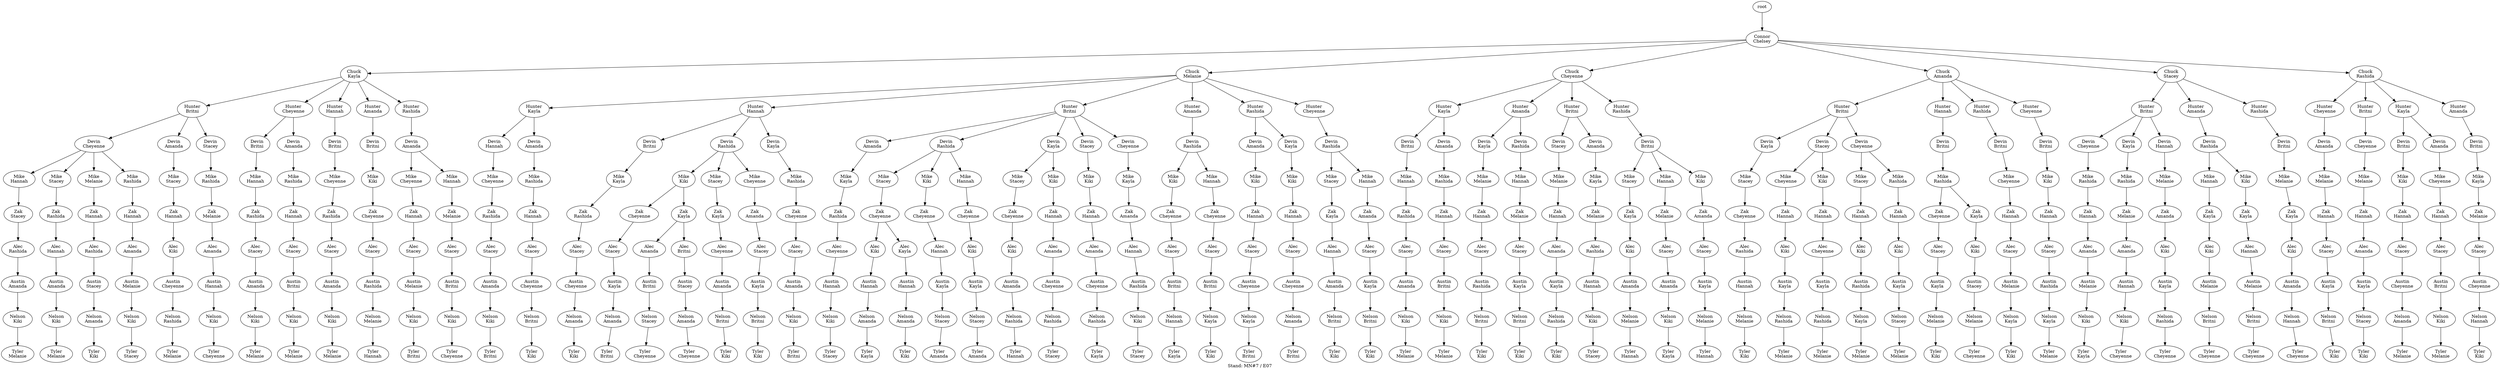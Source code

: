 digraph D { labelloc="b"; label="Stand: MN#7 / E07"; ranksep=0.8;
"root/2"[label="Connor\nChelsey"]
"root" -> "root/2";
"root/2/5"[label="Chuck\nKayla"]
"root/2" -> "root/2/5";
"root/2/5/1"[label="Hunter\nBritni"]
"root/2/5" -> "root/2/5/1";
"root/2/5/1/3"[label="Devin\nCheyenne"]
"root/2/5/1" -> "root/2/5/1/3";
"root/2/5/1/3/4"[label="Mike\nHannah"]
"root/2/5/1/3" -> "root/2/5/1/3/4";
"root/2/5/1/3/4/9"[label="Zak\nStacey"]
"root/2/5/1/3/4" -> "root/2/5/1/3/4/9";
"root/2/5/1/3/4/9/8"[label="Alec\nRashida"]
"root/2/5/1/3/4/9" -> "root/2/5/1/3/4/9/8";
"root/2/5/1/3/4/9/8/0"[label="Austin\nAmanda"]
"root/2/5/1/3/4/9/8" -> "root/2/5/1/3/4/9/8/0";
"root/2/5/1/3/4/9/8/0/6"[label="Nelson\nKiki"]
"root/2/5/1/3/4/9/8/0" -> "root/2/5/1/3/4/9/8/0/6";
"root/2/5/1/3/4/9/8/0/6/7"[label="Tyler\nMelanie"]
"root/2/5/1/3/4/9/8/0/6" -> "root/2/5/1/3/4/9/8/0/6/7";
"root/2/7"[label="Chuck\nMelanie"]
"root/2" -> "root/2/7";
"root/2/7/5"[label="Hunter\nKayla"]
"root/2/7" -> "root/2/7/5";
"root/2/7/5/4"[label="Devin\nHannah"]
"root/2/7/5" -> "root/2/7/5/4";
"root/2/7/5/4/3"[label="Mike\nCheyenne"]
"root/2/7/5/4" -> "root/2/7/5/4/3";
"root/2/7/5/4/3/8"[label="Zak\nRashida"]
"root/2/7/5/4/3" -> "root/2/7/5/4/3/8";
"root/2/7/5/4/3/8/9"[label="Alec\nStacey"]
"root/2/7/5/4/3/8" -> "root/2/7/5/4/3/8/9";
"root/2/7/5/4/3/8/9/0"[label="Austin\nAmanda"]
"root/2/7/5/4/3/8/9" -> "root/2/7/5/4/3/8/9/0";
"root/2/7/5/4/3/8/9/0/6"[label="Nelson\nKiki"]
"root/2/7/5/4/3/8/9/0" -> "root/2/7/5/4/3/8/9/0/6";
"root/2/7/5/4/3/8/9/0/6/1"[label="Tyler\nBritni"]
"root/2/7/5/4/3/8/9/0/6" -> "root/2/7/5/4/3/8/9/0/6/1";
"root/2/7/4"[label="Hunter\nHannah"]
"root/2/7" -> "root/2/7/4";
"root/2/7/4/1"[label="Devin\nBritni"]
"root/2/7/4" -> "root/2/7/4/1";
"root/2/7/4/1/5"[label="Mike\nKayla"]
"root/2/7/4/1" -> "root/2/7/4/1/5";
"root/2/7/4/1/5/8"[label="Zak\nRashida"]
"root/2/7/4/1/5" -> "root/2/7/4/1/5/8";
"root/2/7/4/1/5/8/9"[label="Alec\nStacey"]
"root/2/7/4/1/5/8" -> "root/2/7/4/1/5/8/9";
"root/2/7/4/1/5/8/9/3"[label="Austin\nCheyenne"]
"root/2/7/4/1/5/8/9" -> "root/2/7/4/1/5/8/9/3";
"root/2/7/4/1/5/8/9/3/0"[label="Nelson\nAmanda"]
"root/2/7/4/1/5/8/9/3" -> "root/2/7/4/1/5/8/9/3/0";
"root/2/7/4/1/5/8/9/3/0/6"[label="Tyler\nKiki"]
"root/2/7/4/1/5/8/9/3/0" -> "root/2/7/4/1/5/8/9/3/0/6";
"root/2/5/1/3/9"[label="Mike\nStacey"]
"root/2/5/1/3" -> "root/2/5/1/3/9";
"root/2/5/1/3/9/8"[label="Zak\nRashida"]
"root/2/5/1/3/9" -> "root/2/5/1/3/9/8";
"root/2/5/1/3/9/8/4"[label="Alec\nHannah"]
"root/2/5/1/3/9/8" -> "root/2/5/1/3/9/8/4";
"root/2/5/1/3/9/8/4/0"[label="Austin\nAmanda"]
"root/2/5/1/3/9/8/4" -> "root/2/5/1/3/9/8/4/0";
"root/2/5/1/3/9/8/4/0/6"[label="Nelson\nKiki"]
"root/2/5/1/3/9/8/4/0" -> "root/2/5/1/3/9/8/4/0/6";
"root/2/5/1/3/9/8/4/0/6/7"[label="Tyler\nMelanie"]
"root/2/5/1/3/9/8/4/0/6" -> "root/2/5/1/3/9/8/4/0/6/7";
"root/2/3"[label="Chuck\nCheyenne"]
"root/2" -> "root/2/3";
"root/2/3/5"[label="Hunter\nKayla"]
"root/2/3" -> "root/2/3/5";
"root/2/3/5/1"[label="Devin\nBritni"]
"root/2/3/5" -> "root/2/3/5/1";
"root/2/3/5/1/4"[label="Mike\nHannah"]
"root/2/3/5/1" -> "root/2/3/5/1/4";
"root/2/3/5/1/4/8"[label="Zak\nRashida"]
"root/2/3/5/1/4" -> "root/2/3/5/1/4/8";
"root/2/3/5/1/4/8/9"[label="Alec\nStacey"]
"root/2/3/5/1/4/8" -> "root/2/3/5/1/4/8/9";
"root/2/3/5/1/4/8/9/0"[label="Austin\nAmanda"]
"root/2/3/5/1/4/8/9" -> "root/2/3/5/1/4/8/9/0";
"root/2/3/5/1/4/8/9/0/6"[label="Nelson\nKiki"]
"root/2/3/5/1/4/8/9/0" -> "root/2/3/5/1/4/8/9/0/6";
"root/2/3/5/1/4/8/9/0/6/7"[label="Tyler\nMelanie"]
"root/2/3/5/1/4/8/9/0/6" -> "root/2/3/5/1/4/8/9/0/6/7";
"root/2/5/3"[label="Hunter\nCheyenne"]
"root/2/5" -> "root/2/5/3";
"root/2/5/3/1"[label="Devin\nBritni"]
"root/2/5/3" -> "root/2/5/3/1";
"root/2/5/3/1/4"[label="Mike\nHannah"]
"root/2/5/3/1" -> "root/2/5/3/1/4";
"root/2/5/3/1/4/8"[label="Zak\nRashida"]
"root/2/5/3/1/4" -> "root/2/5/3/1/4/8";
"root/2/5/3/1/4/8/9"[label="Alec\nStacey"]
"root/2/5/3/1/4/8" -> "root/2/5/3/1/4/8/9";
"root/2/5/3/1/4/8/9/0"[label="Austin\nAmanda"]
"root/2/5/3/1/4/8/9" -> "root/2/5/3/1/4/8/9/0";
"root/2/5/3/1/4/8/9/0/6"[label="Nelson\nKiki"]
"root/2/5/3/1/4/8/9/0" -> "root/2/5/3/1/4/8/9/0/6";
"root/2/5/3/1/4/8/9/0/6/7"[label="Tyler\nMelanie"]
"root/2/5/3/1/4/8/9/0/6" -> "root/2/5/3/1/4/8/9/0/6/7";
"root/2/5/4"[label="Hunter\nHannah"]
"root/2/5" -> "root/2/5/4";
"root/2/5/4/1"[label="Devin\nBritni"]
"root/2/5/4" -> "root/2/5/4/1";
"root/2/5/4/1/3"[label="Mike\nCheyenne"]
"root/2/5/4/1" -> "root/2/5/4/1/3";
"root/2/5/4/1/3/8"[label="Zak\nRashida"]
"root/2/5/4/1/3" -> "root/2/5/4/1/3/8";
"root/2/5/4/1/3/8/9"[label="Alec\nStacey"]
"root/2/5/4/1/3/8" -> "root/2/5/4/1/3/8/9";
"root/2/5/4/1/3/8/9/0"[label="Austin\nAmanda"]
"root/2/5/4/1/3/8/9" -> "root/2/5/4/1/3/8/9/0";
"root/2/5/4/1/3/8/9/0/6"[label="Nelson\nKiki"]
"root/2/5/4/1/3/8/9/0" -> "root/2/5/4/1/3/8/9/0/6";
"root/2/5/4/1/3/8/9/0/6/7"[label="Tyler\nMelanie"]
"root/2/5/4/1/3/8/9/0/6" -> "root/2/5/4/1/3/8/9/0/6/7";
"root/2/7/1"[label="Hunter\nBritni"]
"root/2/7" -> "root/2/7/1";
"root/2/7/1/0"[label="Devin\nAmanda"]
"root/2/7/1" -> "root/2/7/1/0";
"root/2/7/1/0/5"[label="Mike\nKayla"]
"root/2/7/1/0" -> "root/2/7/1/0/5";
"root/2/7/1/0/5/8"[label="Zak\nRashida"]
"root/2/7/1/0/5" -> "root/2/7/1/0/5/8";
"root/2/7/1/0/5/8/3"[label="Alec\nCheyenne"]
"root/2/7/1/0/5/8" -> "root/2/7/1/0/5/8/3";
"root/2/7/1/0/5/8/3/4"[label="Austin\nHannah"]
"root/2/7/1/0/5/8/3" -> "root/2/7/1/0/5/8/3/4";
"root/2/7/1/0/5/8/3/4/6"[label="Nelson\nKiki"]
"root/2/7/1/0/5/8/3/4" -> "root/2/7/1/0/5/8/3/4/6";
"root/2/7/1/0/5/8/3/4/6/9"[label="Tyler\nStacey"]
"root/2/7/1/0/5/8/3/4/6" -> "root/2/7/1/0/5/8/3/4/6/9";
"root/2/7/1/8"[label="Devin\nRashida"]
"root/2/7/1" -> "root/2/7/1/8";
"root/2/7/1/8/9"[label="Mike\nStacey"]
"root/2/7/1/8" -> "root/2/7/1/8/9";
"root/2/7/1/8/9/3"[label="Zak\nCheyenne"]
"root/2/7/1/8/9" -> "root/2/7/1/8/9/3";
"root/2/7/1/8/9/3/6"[label="Alec\nKiki"]
"root/2/7/1/8/9/3" -> "root/2/7/1/8/9/3/6";
"root/2/7/1/8/9/3/6/4"[label="Austin\nHannah"]
"root/2/7/1/8/9/3/6" -> "root/2/7/1/8/9/3/6/4";
"root/2/7/1/8/9/3/6/4/0"[label="Nelson\nAmanda"]
"root/2/7/1/8/9/3/6/4" -> "root/2/7/1/8/9/3/6/4/0";
"root/2/7/1/8/9/3/6/4/0/5"[label="Tyler\nKayla"]
"root/2/7/1/8/9/3/6/4/0" -> "root/2/7/1/8/9/3/6/4/0/5";
"root/2/7/0"[label="Hunter\nAmanda"]
"root/2/7" -> "root/2/7/0";
"root/2/7/0/8"[label="Devin\nRashida"]
"root/2/7/0" -> "root/2/7/0/8";
"root/2/7/0/8/6"[label="Mike\nKiki"]
"root/2/7/0/8" -> "root/2/7/0/8/6";
"root/2/7/0/8/6/3"[label="Zak\nCheyenne"]
"root/2/7/0/8/6" -> "root/2/7/0/8/6/3";
"root/2/7/0/8/6/3/9"[label="Alec\nStacey"]
"root/2/7/0/8/6/3" -> "root/2/7/0/8/6/3/9";
"root/2/7/0/8/6/3/9/1"[label="Austin\nBritni"]
"root/2/7/0/8/6/3/9" -> "root/2/7/0/8/6/3/9/1";
"root/2/7/0/8/6/3/9/1/4"[label="Nelson\nHannah"]
"root/2/7/0/8/6/3/9/1" -> "root/2/7/0/8/6/3/9/1/4";
"root/2/7/0/8/6/3/9/1/4/5"[label="Tyler\nKayla"]
"root/2/7/0/8/6/3/9/1/4" -> "root/2/7/0/8/6/3/9/1/4/5";
"root/2/5/0"[label="Hunter\nAmanda"]
"root/2/5" -> "root/2/5/0";
"root/2/5/0/1"[label="Devin\nBritni"]
"root/2/5/0" -> "root/2/5/0/1";
"root/2/5/0/1/6"[label="Mike\nKiki"]
"root/2/5/0/1" -> "root/2/5/0/1/6";
"root/2/5/0/1/6/3"[label="Zak\nCheyenne"]
"root/2/5/0/1/6" -> "root/2/5/0/1/6/3";
"root/2/5/0/1/6/3/9"[label="Alec\nStacey"]
"root/2/5/0/1/6/3" -> "root/2/5/0/1/6/3/9";
"root/2/5/0/1/6/3/9/8"[label="Austin\nRashida"]
"root/2/5/0/1/6/3/9" -> "root/2/5/0/1/6/3/9/8";
"root/2/5/0/1/6/3/9/8/7"[label="Nelson\nMelanie"]
"root/2/5/0/1/6/3/9/8" -> "root/2/5/0/1/6/3/9/8/7";
"root/2/5/0/1/6/3/9/8/7/4"[label="Tyler\nHannah"]
"root/2/5/0/1/6/3/9/8/7" -> "root/2/5/0/1/6/3/9/8/7/4";
"root/2/7/1/5"[label="Devin\nKayla"]
"root/2/7/1" -> "root/2/7/1/5";
"root/2/7/1/5/9"[label="Mike\nStacey"]
"root/2/7/1/5" -> "root/2/7/1/5/9";
"root/2/7/1/5/9/3"[label="Zak\nCheyenne"]
"root/2/7/1/5/9" -> "root/2/7/1/5/9/3";
"root/2/7/1/5/9/3/6"[label="Alec\nKiki"]
"root/2/7/1/5/9/3" -> "root/2/7/1/5/9/3/6";
"root/2/7/1/5/9/3/6/0"[label="Austin\nAmanda"]
"root/2/7/1/5/9/3/6" -> "root/2/7/1/5/9/3/6/0";
"root/2/7/1/5/9/3/6/0/8"[label="Nelson\nRashida"]
"root/2/7/1/5/9/3/6/0" -> "root/2/7/1/5/9/3/6/0/8";
"root/2/7/1/5/9/3/6/0/8/4"[label="Tyler\nHannah"]
"root/2/7/1/5/9/3/6/0/8" -> "root/2/7/1/5/9/3/6/0/8/4";
"root/2/7/4/8"[label="Devin\nRashida"]
"root/2/7/4" -> "root/2/7/4/8";
"root/2/7/4/8/6"[label="Mike\nKiki"]
"root/2/7/4/8" -> "root/2/7/4/8/6";
"root/2/7/4/8/6/3"[label="Zak\nCheyenne"]
"root/2/7/4/8/6" -> "root/2/7/4/8/6/3";
"root/2/7/4/8/6/3/9"[label="Alec\nStacey"]
"root/2/7/4/8/6/3" -> "root/2/7/4/8/6/3/9";
"root/2/7/4/8/6/3/9/5"[label="Austin\nKayla"]
"root/2/7/4/8/6/3/9" -> "root/2/7/4/8/6/3/9/5";
"root/2/7/4/8/6/3/9/5/0"[label="Nelson\nAmanda"]
"root/2/7/4/8/6/3/9/5" -> "root/2/7/4/8/6/3/9/5/0";
"root/2/7/4/8/6/3/9/5/0/1"[label="Tyler\nBritni"]
"root/2/7/4/8/6/3/9/5/0" -> "root/2/7/4/8/6/3/9/5/0/1";
"root/2/7/4/5"[label="Devin\nKayla"]
"root/2/7/4" -> "root/2/7/4/5";
"root/2/7/4/5/8"[label="Mike\nRashida"]
"root/2/7/4/5" -> "root/2/7/4/5/8";
"root/2/7/4/5/8/3"[label="Zak\nCheyenne"]
"root/2/7/4/5/8" -> "root/2/7/4/5/8/3";
"root/2/7/4/5/8/3/9"[label="Alec\nStacey"]
"root/2/7/4/5/8/3" -> "root/2/7/4/5/8/3/9";
"root/2/7/4/5/8/3/9/0"[label="Austin\nAmanda"]
"root/2/7/4/5/8/3/9" -> "root/2/7/4/5/8/3/9/0";
"root/2/7/4/5/8/3/9/0/6"[label="Nelson\nKiki"]
"root/2/7/4/5/8/3/9/0" -> "root/2/7/4/5/8/3/9/0/6";
"root/2/7/4/5/8/3/9/0/6/1"[label="Tyler\nBritni"]
"root/2/7/4/5/8/3/9/0/6" -> "root/2/7/4/5/8/3/9/0/6/1";
"root/2/7/0/8/4"[label="Mike\nHannah"]
"root/2/7/0/8" -> "root/2/7/0/8/4";
"root/2/7/0/8/4/3"[label="Zak\nCheyenne"]
"root/2/7/0/8/4" -> "root/2/7/0/8/4/3";
"root/2/7/0/8/4/3/9"[label="Alec\nStacey"]
"root/2/7/0/8/4/3" -> "root/2/7/0/8/4/3/9";
"root/2/7/0/8/4/3/9/1"[label="Austin\nBritni"]
"root/2/7/0/8/4/3/9" -> "root/2/7/0/8/4/3/9/1";
"root/2/7/0/8/4/3/9/1/5"[label="Nelson\nKayla"]
"root/2/7/0/8/4/3/9/1" -> "root/2/7/0/8/4/3/9/1/5";
"root/2/7/0/8/4/3/9/1/5/6"[label="Tyler\nKiki"]
"root/2/7/0/8/4/3/9/1/5" -> "root/2/7/0/8/4/3/9/1/5/6";
"root/2/7/1/8/9/3/5"[label="Alec\nKayla"]
"root/2/7/1/8/9/3" -> "root/2/7/1/8/9/3/5";
"root/2/7/1/8/9/3/5/4"[label="Austin\nHannah"]
"root/2/7/1/8/9/3/5" -> "root/2/7/1/8/9/3/5/4";
"root/2/7/1/8/9/3/5/4/0"[label="Nelson\nAmanda"]
"root/2/7/1/8/9/3/5/4" -> "root/2/7/1/8/9/3/5/4/0";
"root/2/7/1/8/9/3/5/4/0/6"[label="Tyler\nKiki"]
"root/2/7/1/8/9/3/5/4/0" -> "root/2/7/1/8/9/3/5/4/0/6";
"root/2/0"[label="Chuck\nAmanda"]
"root/2" -> "root/2/0";
"root/2/0/1"[label="Hunter\nBritni"]
"root/2/0" -> "root/2/0/1";
"root/2/0/1/5"[label="Devin\nKayla"]
"root/2/0/1" -> "root/2/0/1/5";
"root/2/0/1/5/9"[label="Mike\nStacey"]
"root/2/0/1/5" -> "root/2/0/1/5/9";
"root/2/0/1/5/9/3"[label="Zak\nCheyenne"]
"root/2/0/1/5/9" -> "root/2/0/1/5/9/3";
"root/2/0/1/5/9/3/8"[label="Alec\nRashida"]
"root/2/0/1/5/9/3" -> "root/2/0/1/5/9/3/8";
"root/2/0/1/5/9/3/8/4"[label="Austin\nHannah"]
"root/2/0/1/5/9/3/8" -> "root/2/0/1/5/9/3/8/4";
"root/2/0/1/5/9/3/8/4/7"[label="Nelson\nMelanie"]
"root/2/0/1/5/9/3/8/4" -> "root/2/0/1/5/9/3/8/4/7";
"root/2/0/1/5/9/3/8/4/7/6"[label="Tyler\nKiki"]
"root/2/0/1/5/9/3/8/4/7" -> "root/2/0/1/5/9/3/8/4/7/6";
"root/2/0/4"[label="Hunter\nHannah"]
"root/2/0" -> "root/2/0/4";
"root/2/0/4/1"[label="Devin\nBritni"]
"root/2/0/4" -> "root/2/0/4/1";
"root/2/0/4/1/8"[label="Mike\nRashida"]
"root/2/0/4/1" -> "root/2/0/4/1/8";
"root/2/0/4/1/8/3"[label="Zak\nCheyenne"]
"root/2/0/4/1/8" -> "root/2/0/4/1/8/3";
"root/2/0/4/1/8/3/9"[label="Alec\nStacey"]
"root/2/0/4/1/8/3" -> "root/2/0/4/1/8/3/9";
"root/2/0/4/1/8/3/9/5"[label="Austin\nKayla"]
"root/2/0/4/1/8/3/9" -> "root/2/0/4/1/8/3/9/5";
"root/2/0/4/1/8/3/9/5/7"[label="Nelson\nMelanie"]
"root/2/0/4/1/8/3/9/5" -> "root/2/0/4/1/8/3/9/5/7";
"root/2/0/4/1/8/3/9/5/7/6"[label="Tyler\nKiki"]
"root/2/0/4/1/8/3/9/5/7" -> "root/2/0/4/1/8/3/9/5/7/6";
"root/2/7/1/8/6"[label="Mike\nKiki"]
"root/2/7/1/8" -> "root/2/7/1/8/6";
"root/2/7/1/8/6/3"[label="Zak\nCheyenne"]
"root/2/7/1/8/6" -> "root/2/7/1/8/6/3";
"root/2/7/1/8/6/3/4"[label="Alec\nHannah"]
"root/2/7/1/8/6/3" -> "root/2/7/1/8/6/3/4";
"root/2/7/1/8/6/3/4/5"[label="Austin\nKayla"]
"root/2/7/1/8/6/3/4" -> "root/2/7/1/8/6/3/4/5";
"root/2/7/1/8/6/3/4/5/9"[label="Nelson\nStacey"]
"root/2/7/1/8/6/3/4/5" -> "root/2/7/1/8/6/3/4/5/9";
"root/2/7/1/8/6/3/4/5/9/0"[label="Tyler\nAmanda"]
"root/2/7/1/8/6/3/4/5/9" -> "root/2/7/1/8/6/3/4/5/9/0";
"root/2/7/1/8/4"[label="Mike\nHannah"]
"root/2/7/1/8" -> "root/2/7/1/8/4";
"root/2/7/1/8/4/3"[label="Zak\nCheyenne"]
"root/2/7/1/8/4" -> "root/2/7/1/8/4/3";
"root/2/7/1/8/4/3/6"[label="Alec\nKiki"]
"root/2/7/1/8/4/3" -> "root/2/7/1/8/4/3/6";
"root/2/7/1/8/4/3/6/5"[label="Austin\nKayla"]
"root/2/7/1/8/4/3/6" -> "root/2/7/1/8/4/3/6/5";
"root/2/7/1/8/4/3/6/5/9"[label="Nelson\nStacey"]
"root/2/7/1/8/4/3/6/5" -> "root/2/7/1/8/4/3/6/5/9";
"root/2/7/1/8/4/3/6/5/9/0"[label="Tyler\nAmanda"]
"root/2/7/1/8/4/3/6/5/9" -> "root/2/7/1/8/4/3/6/5/9/0";
"root/2/9"[label="Chuck\nStacey"]
"root/2" -> "root/2/9";
"root/2/9/1"[label="Hunter\nBritni"]
"root/2/9" -> "root/2/9/1";
"root/2/9/1/3"[label="Devin\nCheyenne"]
"root/2/9/1" -> "root/2/9/1/3";
"root/2/9/1/3/8"[label="Mike\nRashida"]
"root/2/9/1/3" -> "root/2/9/1/3/8";
"root/2/9/1/3/8/4"[label="Zak\nHannah"]
"root/2/9/1/3/8" -> "root/2/9/1/3/8/4";
"root/2/9/1/3/8/4/0"[label="Alec\nAmanda"]
"root/2/9/1/3/8/4" -> "root/2/9/1/3/8/4/0";
"root/2/9/1/3/8/4/0/7"[label="Austin\nMelanie"]
"root/2/9/1/3/8/4/0" -> "root/2/9/1/3/8/4/0/7";
"root/2/9/1/3/8/4/0/7/6"[label="Nelson\nKiki"]
"root/2/9/1/3/8/4/0/7" -> "root/2/9/1/3/8/4/0/7/6";
"root/2/9/1/3/8/4/0/7/6/5"[label="Tyler\nKayla"]
"root/2/9/1/3/8/4/0/7/6" -> "root/2/9/1/3/8/4/0/7/6/5";
"root/2/7/1/9"[label="Devin\nStacey"]
"root/2/7/1" -> "root/2/7/1/9";
"root/2/7/1/9/6"[label="Mike\nKiki"]
"root/2/7/1/9" -> "root/2/7/1/9/6";
"root/2/7/1/9/6/4"[label="Zak\nHannah"]
"root/2/7/1/9/6" -> "root/2/7/1/9/6/4";
"root/2/7/1/9/6/4/0"[label="Alec\nAmanda"]
"root/2/7/1/9/6/4" -> "root/2/7/1/9/6/4/0";
"root/2/7/1/9/6/4/0/3"[label="Austin\nCheyenne"]
"root/2/7/1/9/6/4/0" -> "root/2/7/1/9/6/4/0/3";
"root/2/7/1/9/6/4/0/3/8"[label="Nelson\nRashida"]
"root/2/7/1/9/6/4/0/3" -> "root/2/7/1/9/6/4/0/3/8";
"root/2/7/1/9/6/4/0/3/8/5"[label="Tyler\nKayla"]
"root/2/7/1/9/6/4/0/3/8" -> "root/2/7/1/9/6/4/0/3/8/5";
"root/2/7/8"[label="Hunter\nRashida"]
"root/2/7" -> "root/2/7/8";
"root/2/7/8/0"[label="Devin\nAmanda"]
"root/2/7/8" -> "root/2/7/8/0";
"root/2/7/8/0/6"[label="Mike\nKiki"]
"root/2/7/8/0" -> "root/2/7/8/0/6";
"root/2/7/8/0/6/4"[label="Zak\nHannah"]
"root/2/7/8/0/6" -> "root/2/7/8/0/6/4";
"root/2/7/8/0/6/4/9"[label="Alec\nStacey"]
"root/2/7/8/0/6/4" -> "root/2/7/8/0/6/4/9";
"root/2/7/8/0/6/4/9/3"[label="Austin\nCheyenne"]
"root/2/7/8/0/6/4/9" -> "root/2/7/8/0/6/4/9/3";
"root/2/7/8/0/6/4/9/3/5"[label="Nelson\nKayla"]
"root/2/7/8/0/6/4/9/3" -> "root/2/7/8/0/6/4/9/3/5";
"root/2/7/8/0/6/4/9/3/5/1"[label="Tyler\nBritni"]
"root/2/7/8/0/6/4/9/3/5" -> "root/2/7/8/0/6/4/9/3/5/1";
"root/2/7/8/5"[label="Devin\nKayla"]
"root/2/7/8" -> "root/2/7/8/5";
"root/2/7/8/5/6"[label="Mike\nKiki"]
"root/2/7/8/5" -> "root/2/7/8/5/6";
"root/2/7/8/5/6/4"[label="Zak\nHannah"]
"root/2/7/8/5/6" -> "root/2/7/8/5/6/4";
"root/2/7/8/5/6/4/9"[label="Alec\nStacey"]
"root/2/7/8/5/6/4" -> "root/2/7/8/5/6/4/9";
"root/2/7/8/5/6/4/9/3"[label="Austin\nCheyenne"]
"root/2/7/8/5/6/4/9" -> "root/2/7/8/5/6/4/9/3";
"root/2/7/8/5/6/4/9/3/0"[label="Nelson\nAmanda"]
"root/2/7/8/5/6/4/9/3" -> "root/2/7/8/5/6/4/9/3/0";
"root/2/7/8/5/6/4/9/3/0/1"[label="Tyler\nBritni"]
"root/2/7/8/5/6/4/9/3/0" -> "root/2/7/8/5/6/4/9/3/0/1";
"root/2/5/8"[label="Hunter\nRashida"]
"root/2/5" -> "root/2/5/8";
"root/2/5/8/0"[label="Devin\nAmanda"]
"root/2/5/8" -> "root/2/5/8/0";
"root/2/5/8/0/3"[label="Mike\nCheyenne"]
"root/2/5/8/0" -> "root/2/5/8/0/3";
"root/2/5/8/0/3/4"[label="Zak\nHannah"]
"root/2/5/8/0/3" -> "root/2/5/8/0/3/4";
"root/2/5/8/0/3/4/9"[label="Alec\nStacey"]
"root/2/5/8/0/3/4" -> "root/2/5/8/0/3/4/9";
"root/2/5/8/0/3/4/9/7"[label="Austin\nMelanie"]
"root/2/5/8/0/3/4/9" -> "root/2/5/8/0/3/4/9/7";
"root/2/5/8/0/3/4/9/7/6"[label="Nelson\nKiki"]
"root/2/5/8/0/3/4/9/7" -> "root/2/5/8/0/3/4/9/7/6";
"root/2/5/8/0/3/4/9/7/6/1"[label="Tyler\nBritni"]
"root/2/5/8/0/3/4/9/7/6" -> "root/2/5/8/0/3/4/9/7/6/1";
"root/2/8"[label="Chuck\nRashida"]
"root/2" -> "root/2/8";
"root/2/8/3"[label="Hunter\nCheyenne"]
"root/2/8" -> "root/2/8/3";
"root/2/8/3/0"[label="Devin\nAmanda"]
"root/2/8/3" -> "root/2/8/3/0";
"root/2/8/3/0/7"[label="Mike\nMelanie"]
"root/2/8/3/0" -> "root/2/8/3/0/7";
"root/2/8/3/0/7/4"[label="Zak\nHannah"]
"root/2/8/3/0/7" -> "root/2/8/3/0/7/4";
"root/2/8/3/0/7/4/9"[label="Alec\nStacey"]
"root/2/8/3/0/7/4" -> "root/2/8/3/0/7/4/9";
"root/2/8/3/0/7/4/9/5"[label="Austin\nKayla"]
"root/2/8/3/0/7/4/9" -> "root/2/8/3/0/7/4/9/5";
"root/2/8/3/0/7/4/9/5/1"[label="Nelson\nBritni"]
"root/2/8/3/0/7/4/9/5" -> "root/2/8/3/0/7/4/9/5/1";
"root/2/8/3/0/7/4/9/5/1/6"[label="Tyler\nKiki"]
"root/2/8/3/0/7/4/9/5/1" -> "root/2/8/3/0/7/4/9/5/1/6";
"root/2/3/0"[label="Hunter\nAmanda"]
"root/2/3" -> "root/2/3/0";
"root/2/3/0/5"[label="Devin\nKayla"]
"root/2/3/0" -> "root/2/3/0/5";
"root/2/3/0/5/7"[label="Mike\nMelanie"]
"root/2/3/0/5" -> "root/2/3/0/5/7";
"root/2/3/0/5/7/4"[label="Zak\nHannah"]
"root/2/3/0/5/7" -> "root/2/3/0/5/7/4";
"root/2/3/0/5/7/4/9"[label="Alec\nStacey"]
"root/2/3/0/5/7/4" -> "root/2/3/0/5/7/4/9";
"root/2/3/0/5/7/4/9/8"[label="Austin\nRashida"]
"root/2/3/0/5/7/4/9" -> "root/2/3/0/5/7/4/9/8";
"root/2/3/0/5/7/4/9/8/1"[label="Nelson\nBritni"]
"root/2/3/0/5/7/4/9/8" -> "root/2/3/0/5/7/4/9/8/1";
"root/2/3/0/5/7/4/9/8/1/6"[label="Tyler\nKiki"]
"root/2/3/0/5/7/4/9/8/1" -> "root/2/3/0/5/7/4/9/8/1/6";
"root/2/7/5/0"[label="Devin\nAmanda"]
"root/2/7/5" -> "root/2/7/5/0";
"root/2/7/5/0/8"[label="Mike\nRashida"]
"root/2/7/5/0" -> "root/2/7/5/0/8";
"root/2/7/5/0/8/4"[label="Zak\nHannah"]
"root/2/7/5/0/8" -> "root/2/7/5/0/8/4";
"root/2/7/5/0/8/4/9"[label="Alec\nStacey"]
"root/2/7/5/0/8/4" -> "root/2/7/5/0/8/4/9";
"root/2/7/5/0/8/4/9/3"[label="Austin\nCheyenne"]
"root/2/7/5/0/8/4/9" -> "root/2/7/5/0/8/4/9/3";
"root/2/7/5/0/8/4/9/3/1"[label="Nelson\nBritni"]
"root/2/7/5/0/8/4/9/3" -> "root/2/7/5/0/8/4/9/3/1";
"root/2/7/5/0/8/4/9/3/1/6"[label="Tyler\nKiki"]
"root/2/7/5/0/8/4/9/3/1" -> "root/2/7/5/0/8/4/9/3/1/6";
"root/2/0/8"[label="Hunter\nRashida"]
"root/2/0" -> "root/2/0/8";
"root/2/0/8/1"[label="Devin\nBritni"]
"root/2/0/8" -> "root/2/0/8/1";
"root/2/0/8/1/3"[label="Mike\nCheyenne"]
"root/2/0/8/1" -> "root/2/0/8/1/3";
"root/2/0/8/1/3/4"[label="Zak\nHannah"]
"root/2/0/8/1/3" -> "root/2/0/8/1/3/4";
"root/2/0/8/1/3/4/9"[label="Alec\nStacey"]
"root/2/0/8/1/3/4" -> "root/2/0/8/1/3/4/9";
"root/2/0/8/1/3/4/9/7"[label="Austin\nMelanie"]
"root/2/0/8/1/3/4/9" -> "root/2/0/8/1/3/4/9/7";
"root/2/0/8/1/3/4/9/7/5"[label="Nelson\nKayla"]
"root/2/0/8/1/3/4/9/7" -> "root/2/0/8/1/3/4/9/7/5";
"root/2/0/8/1/3/4/9/7/5/6"[label="Tyler\nKiki"]
"root/2/0/8/1/3/4/9/7/5" -> "root/2/0/8/1/3/4/9/7/5/6";
"root/2/5/1/3/7"[label="Mike\nMelanie"]
"root/2/5/1/3" -> "root/2/5/1/3/7";
"root/2/5/1/3/7/4"[label="Zak\nHannah"]
"root/2/5/1/3/7" -> "root/2/5/1/3/7/4";
"root/2/5/1/3/7/4/8"[label="Alec\nRashida"]
"root/2/5/1/3/7/4" -> "root/2/5/1/3/7/4/8";
"root/2/5/1/3/7/4/8/9"[label="Austin\nStacey"]
"root/2/5/1/3/7/4/8" -> "root/2/5/1/3/7/4/8/9";
"root/2/5/1/3/7/4/8/9/0"[label="Nelson\nAmanda"]
"root/2/5/1/3/7/4/8/9" -> "root/2/5/1/3/7/4/8/9/0";
"root/2/5/1/3/7/4/8/9/0/6"[label="Tyler\nKiki"]
"root/2/5/1/3/7/4/8/9/0" -> "root/2/5/1/3/7/4/8/9/0/6";
"root/2/8/1"[label="Hunter\nBritni"]
"root/2/8" -> "root/2/8/1";
"root/2/8/1/3"[label="Devin\nCheyenne"]
"root/2/8/1" -> "root/2/8/1/3";
"root/2/8/1/3/7"[label="Mike\nMelanie"]
"root/2/8/1/3" -> "root/2/8/1/3/7";
"root/2/8/1/3/7/4"[label="Zak\nHannah"]
"root/2/8/1/3/7" -> "root/2/8/1/3/7/4";
"root/2/8/1/3/7/4/0"[label="Alec\nAmanda"]
"root/2/8/1/3/7/4" -> "root/2/8/1/3/7/4/0";
"root/2/8/1/3/7/4/0/5"[label="Austin\nKayla"]
"root/2/8/1/3/7/4/0" -> "root/2/8/1/3/7/4/0/5";
"root/2/8/1/3/7/4/0/5/9"[label="Nelson\nStacey"]
"root/2/8/1/3/7/4/0/5" -> "root/2/8/1/3/7/4/0/5/9";
"root/2/8/1/3/7/4/0/5/9/6"[label="Tyler\nKiki"]
"root/2/8/1/3/7/4/0/5/9" -> "root/2/8/1/3/7/4/0/5/9/6";
"root/2/3/1"[label="Hunter\nBritni"]
"root/2/3" -> "root/2/3/1";
"root/2/3/1/9"[label="Devin\nStacey"]
"root/2/3/1" -> "root/2/3/1/9";
"root/2/3/1/9/7"[label="Mike\nMelanie"]
"root/2/3/1/9" -> "root/2/3/1/9/7";
"root/2/3/1/9/7/4"[label="Zak\nHannah"]
"root/2/3/1/9/7" -> "root/2/3/1/9/7/4";
"root/2/3/1/9/7/4/0"[label="Alec\nAmanda"]
"root/2/3/1/9/7/4" -> "root/2/3/1/9/7/4/0";
"root/2/3/1/9/7/4/0/5"[label="Austin\nKayla"]
"root/2/3/1/9/7/4/0" -> "root/2/3/1/9/7/4/0/5";
"root/2/3/1/9/7/4/0/5/8"[label="Nelson\nRashida"]
"root/2/3/1/9/7/4/0/5" -> "root/2/3/1/9/7/4/0/5/8";
"root/2/3/1/9/7/4/0/5/8/6"[label="Tyler\nKiki"]
"root/2/3/1/9/7/4/0/5/8" -> "root/2/3/1/9/7/4/0/5/8/6";
"root/2/0/1/9"[label="Devin\nStacey"]
"root/2/0/1" -> "root/2/0/1/9";
"root/2/0/1/9/3"[label="Mike\nCheyenne"]
"root/2/0/1/9" -> "root/2/0/1/9/3";
"root/2/0/1/9/3/4"[label="Zak\nHannah"]
"root/2/0/1/9/3" -> "root/2/0/1/9/3/4";
"root/2/0/1/9/3/4/6"[label="Alec\nKiki"]
"root/2/0/1/9/3/4" -> "root/2/0/1/9/3/4/6";
"root/2/0/1/9/3/4/6/5"[label="Austin\nKayla"]
"root/2/0/1/9/3/4/6" -> "root/2/0/1/9/3/4/6/5";
"root/2/0/1/9/3/4/6/5/8"[label="Nelson\nRashida"]
"root/2/0/1/9/3/4/6/5" -> "root/2/0/1/9/3/4/6/5/8";
"root/2/0/1/9/3/4/6/5/8/7"[label="Tyler\nMelanie"]
"root/2/0/1/9/3/4/6/5/8" -> "root/2/0/1/9/3/4/6/5/8/7";
"root/2/5/1/0"[label="Devin\nAmanda"]
"root/2/5/1" -> "root/2/5/1/0";
"root/2/5/1/0/9"[label="Mike\nStacey"]
"root/2/5/1/0" -> "root/2/5/1/0/9";
"root/2/5/1/0/9/4"[label="Zak\nHannah"]
"root/2/5/1/0/9" -> "root/2/5/1/0/9/4";
"root/2/5/1/0/9/4/6"[label="Alec\nKiki"]
"root/2/5/1/0/9/4" -> "root/2/5/1/0/9/4/6";
"root/2/5/1/0/9/4/6/3"[label="Austin\nCheyenne"]
"root/2/5/1/0/9/4/6" -> "root/2/5/1/0/9/4/6/3";
"root/2/5/1/0/9/4/6/3/8"[label="Nelson\nRashida"]
"root/2/5/1/0/9/4/6/3" -> "root/2/5/1/0/9/4/6/3/8";
"root/2/5/1/0/9/4/6/3/8/7"[label="Tyler\nMelanie"]
"root/2/5/1/0/9/4/6/3/8" -> "root/2/5/1/0/9/4/6/3/8/7";
"root/2/0/1/9/6"[label="Mike\nKiki"]
"root/2/0/1/9" -> "root/2/0/1/9/6";
"root/2/0/1/9/6/4"[label="Zak\nHannah"]
"root/2/0/1/9/6" -> "root/2/0/1/9/6/4";
"root/2/0/1/9/6/4/3"[label="Alec\nCheyenne"]
"root/2/0/1/9/6/4" -> "root/2/0/1/9/6/4/3";
"root/2/0/1/9/6/4/3/5"[label="Austin\nKayla"]
"root/2/0/1/9/6/4/3" -> "root/2/0/1/9/6/4/3/5";
"root/2/0/1/9/6/4/3/5/8"[label="Nelson\nRashida"]
"root/2/0/1/9/6/4/3/5" -> "root/2/0/1/9/6/4/3/5/8";
"root/2/0/1/9/6/4/3/5/8/7"[label="Tyler\nMelanie"]
"root/2/0/1/9/6/4/3/5/8" -> "root/2/0/1/9/6/4/3/5/8/7";
"root/2/0/1/3"[label="Devin\nCheyenne"]
"root/2/0/1" -> "root/2/0/1/3";
"root/2/0/1/3/9"[label="Mike\nStacey"]
"root/2/0/1/3" -> "root/2/0/1/3/9";
"root/2/0/1/3/9/4"[label="Zak\nHannah"]
"root/2/0/1/3/9" -> "root/2/0/1/3/9/4";
"root/2/0/1/3/9/4/6"[label="Alec\nKiki"]
"root/2/0/1/3/9/4" -> "root/2/0/1/3/9/4/6";
"root/2/0/1/3/9/4/6/8"[label="Austin\nRashida"]
"root/2/0/1/3/9/4/6" -> "root/2/0/1/3/9/4/6/8";
"root/2/0/1/3/9/4/6/8/5"[label="Nelson\nKayla"]
"root/2/0/1/3/9/4/6/8" -> "root/2/0/1/3/9/4/6/8/5";
"root/2/0/1/3/9/4/6/8/5/7"[label="Tyler\nMelanie"]
"root/2/0/1/3/9/4/6/8/5" -> "root/2/0/1/3/9/4/6/8/5/7";
"root/2/0/3"[label="Hunter\nCheyenne"]
"root/2/0" -> "root/2/0/3";
"root/2/0/3/1"[label="Devin\nBritni"]
"root/2/0/3" -> "root/2/0/3/1";
"root/2/0/3/1/6"[label="Mike\nKiki"]
"root/2/0/3/1" -> "root/2/0/3/1/6";
"root/2/0/3/1/6/4"[label="Zak\nHannah"]
"root/2/0/3/1/6" -> "root/2/0/3/1/6/4";
"root/2/0/3/1/6/4/9"[label="Alec\nStacey"]
"root/2/0/3/1/6/4" -> "root/2/0/3/1/6/4/9";
"root/2/0/3/1/6/4/9/8"[label="Austin\nRashida"]
"root/2/0/3/1/6/4/9" -> "root/2/0/3/1/6/4/9/8";
"root/2/0/3/1/6/4/9/8/5"[label="Nelson\nKayla"]
"root/2/0/3/1/6/4/9/8" -> "root/2/0/3/1/6/4/9/8/5";
"root/2/0/3/1/6/4/9/8/5/7"[label="Tyler\nMelanie"]
"root/2/0/3/1/6/4/9/8/5" -> "root/2/0/3/1/6/4/9/8/5/7";
"root/2/8/5"[label="Hunter\nKayla"]
"root/2/8" -> "root/2/8/5";
"root/2/8/5/1"[label="Devin\nBritni"]
"root/2/8/5" -> "root/2/8/5/1";
"root/2/8/5/1/6"[label="Mike\nKiki"]
"root/2/8/5/1" -> "root/2/8/5/1/6";
"root/2/8/5/1/6/4"[label="Zak\nHannah"]
"root/2/8/5/1/6" -> "root/2/8/5/1/6/4";
"root/2/8/5/1/6/4/9"[label="Alec\nStacey"]
"root/2/8/5/1/6/4" -> "root/2/8/5/1/6/4/9";
"root/2/8/5/1/6/4/9/3"[label="Austin\nCheyenne"]
"root/2/8/5/1/6/4/9" -> "root/2/8/5/1/6/4/9/3";
"root/2/8/5/1/6/4/9/3/0"[label="Nelson\nAmanda"]
"root/2/8/5/1/6/4/9/3" -> "root/2/8/5/1/6/4/9/3/0";
"root/2/8/5/1/6/4/9/3/0/7"[label="Tyler\nMelanie"]
"root/2/8/5/1/6/4/9/3/0" -> "root/2/8/5/1/6/4/9/3/0/7";
"root/2/0/1/3/8"[label="Mike\nRashida"]
"root/2/0/1/3" -> "root/2/0/1/3/8";
"root/2/0/1/3/8/4"[label="Zak\nHannah"]
"root/2/0/1/3/8" -> "root/2/0/1/3/8/4";
"root/2/0/1/3/8/4/6"[label="Alec\nKiki"]
"root/2/0/1/3/8/4" -> "root/2/0/1/3/8/4/6";
"root/2/0/1/3/8/4/6/5"[label="Austin\nKayla"]
"root/2/0/1/3/8/4/6" -> "root/2/0/1/3/8/4/6/5";
"root/2/0/1/3/8/4/6/5/9"[label="Nelson\nStacey"]
"root/2/0/1/3/8/4/6/5" -> "root/2/0/1/3/8/4/6/5/9";
"root/2/0/1/3/8/4/6/5/9/7"[label="Tyler\nMelanie"]
"root/2/0/1/3/8/4/6/5/9" -> "root/2/0/1/3/8/4/6/5/9/7";
"root/2/8/5/0"[label="Devin\nAmanda"]
"root/2/8/5" -> "root/2/8/5/0";
"root/2/8/5/0/3"[label="Mike\nCheyenne"]
"root/2/8/5/0" -> "root/2/8/5/0/3";
"root/2/8/5/0/3/4"[label="Zak\nHannah"]
"root/2/8/5/0/3" -> "root/2/8/5/0/3/4";
"root/2/8/5/0/3/4/9"[label="Alec\nStacey"]
"root/2/8/5/0/3/4" -> "root/2/8/5/0/3/4/9";
"root/2/8/5/0/3/4/9/1"[label="Austin\nBritni"]
"root/2/8/5/0/3/4/9" -> "root/2/8/5/0/3/4/9/1";
"root/2/8/5/0/3/4/9/1/6"[label="Nelson\nKiki"]
"root/2/8/5/0/3/4/9/1" -> "root/2/8/5/0/3/4/9/1/6";
"root/2/8/5/0/3/4/9/1/6/7"[label="Tyler\nMelanie"]
"root/2/8/5/0/3/4/9/1/6" -> "root/2/8/5/0/3/4/9/1/6/7";
"root/2/3/5/0"[label="Devin\nAmanda"]
"root/2/3/5" -> "root/2/3/5/0";
"root/2/3/5/0/8"[label="Mike\nRashida"]
"root/2/3/5/0" -> "root/2/3/5/0/8";
"root/2/3/5/0/8/4"[label="Zak\nHannah"]
"root/2/3/5/0/8" -> "root/2/3/5/0/8/4";
"root/2/3/5/0/8/4/9"[label="Alec\nStacey"]
"root/2/3/5/0/8/4" -> "root/2/3/5/0/8/4/9";
"root/2/3/5/0/8/4/9/1"[label="Austin\nBritni"]
"root/2/3/5/0/8/4/9" -> "root/2/3/5/0/8/4/9/1";
"root/2/3/5/0/8/4/9/1/6"[label="Nelson\nKiki"]
"root/2/3/5/0/8/4/9/1" -> "root/2/3/5/0/8/4/9/1/6";
"root/2/3/5/0/8/4/9/1/6/7"[label="Tyler\nMelanie"]
"root/2/3/5/0/8/4/9/1/6" -> "root/2/3/5/0/8/4/9/1/6/7";
"root/2/5/3/0"[label="Devin\nAmanda"]
"root/2/5/3" -> "root/2/5/3/0";
"root/2/5/3/0/8"[label="Mike\nRashida"]
"root/2/5/3/0" -> "root/2/5/3/0/8";
"root/2/5/3/0/8/4"[label="Zak\nHannah"]
"root/2/5/3/0/8" -> "root/2/5/3/0/8/4";
"root/2/5/3/0/8/4/9"[label="Alec\nStacey"]
"root/2/5/3/0/8/4" -> "root/2/5/3/0/8/4/9";
"root/2/5/3/0/8/4/9/1"[label="Austin\nBritni"]
"root/2/5/3/0/8/4/9" -> "root/2/5/3/0/8/4/9/1";
"root/2/5/3/0/8/4/9/1/6"[label="Nelson\nKiki"]
"root/2/5/3/0/8/4/9/1" -> "root/2/5/3/0/8/4/9/1/6";
"root/2/5/3/0/8/4/9/1/6/7"[label="Tyler\nMelanie"]
"root/2/5/3/0/8/4/9/1/6" -> "root/2/5/3/0/8/4/9/1/6/7";
"root/2/5/1/3/8"[label="Mike\nRashida"]
"root/2/5/1/3" -> "root/2/5/1/3/8";
"root/2/5/1/3/8/4"[label="Zak\nHannah"]
"root/2/5/1/3/8" -> "root/2/5/1/3/8/4";
"root/2/5/1/3/8/4/0"[label="Alec\nAmanda"]
"root/2/5/1/3/8/4" -> "root/2/5/1/3/8/4/0";
"root/2/5/1/3/8/4/0/7"[label="Austin\nMelanie"]
"root/2/5/1/3/8/4/0" -> "root/2/5/1/3/8/4/0/7";
"root/2/5/1/3/8/4/0/7/6"[label="Nelson\nKiki"]
"root/2/5/1/3/8/4/0/7" -> "root/2/5/1/3/8/4/0/7/6";
"root/2/5/1/3/8/4/0/7/6/9"[label="Tyler\nStacey"]
"root/2/5/1/3/8/4/0/7/6" -> "root/2/5/1/3/8/4/0/7/6/9";
"root/2/7/1/5/6"[label="Mike\nKiki"]
"root/2/7/1/5" -> "root/2/7/1/5/6";
"root/2/7/1/5/6/4"[label="Zak\nHannah"]
"root/2/7/1/5/6" -> "root/2/7/1/5/6/4";
"root/2/7/1/5/6/4/0"[label="Alec\nAmanda"]
"root/2/7/1/5/6/4" -> "root/2/7/1/5/6/4/0";
"root/2/7/1/5/6/4/0/3"[label="Austin\nCheyenne"]
"root/2/7/1/5/6/4/0" -> "root/2/7/1/5/6/4/0/3";
"root/2/7/1/5/6/4/0/3/8"[label="Nelson\nRashida"]
"root/2/7/1/5/6/4/0/3" -> "root/2/7/1/5/6/4/0/3/8";
"root/2/7/1/5/6/4/0/3/8/9"[label="Tyler\nStacey"]
"root/2/7/1/5/6/4/0/3/8" -> "root/2/7/1/5/6/4/0/3/8/9";
"root/2/3/8"[label="Hunter\nRashida"]
"root/2/3" -> "root/2/3/8";
"root/2/3/8/1"[label="Devin\nBritni"]
"root/2/3/8" -> "root/2/3/8/1";
"root/2/3/8/1/9"[label="Mike\nStacey"]
"root/2/3/8/1" -> "root/2/3/8/1/9";
"root/2/3/8/1/9/5"[label="Zak\nKayla"]
"root/2/3/8/1/9" -> "root/2/3/8/1/9/5";
"root/2/3/8/1/9/5/6"[label="Alec\nKiki"]
"root/2/3/8/1/9/5" -> "root/2/3/8/1/9/5/6";
"root/2/3/8/1/9/5/6/0"[label="Austin\nAmanda"]
"root/2/3/8/1/9/5/6" -> "root/2/3/8/1/9/5/6/0";
"root/2/3/8/1/9/5/6/0/7"[label="Nelson\nMelanie"]
"root/2/3/8/1/9/5/6/0" -> "root/2/3/8/1/9/5/6/0/7";
"root/2/3/8/1/9/5/6/0/7/4"[label="Tyler\nHannah"]
"root/2/3/8/1/9/5/6/0/7" -> "root/2/3/8/1/9/5/6/0/7/4";
"root/2/7/4/8/6/5"[label="Zak\nKayla"]
"root/2/7/4/8/6" -> "root/2/7/4/8/6/5";
"root/2/7/4/8/6/5/0"[label="Alec\nAmanda"]
"root/2/7/4/8/6/5" -> "root/2/7/4/8/6/5/0";
"root/2/7/4/8/6/5/0/1"[label="Austin\nBritni"]
"root/2/7/4/8/6/5/0" -> "root/2/7/4/8/6/5/0/1";
"root/2/7/4/8/6/5/0/1/9"[label="Nelson\nStacey"]
"root/2/7/4/8/6/5/0/1" -> "root/2/7/4/8/6/5/0/1/9";
"root/2/7/4/8/6/5/0/1/9/3"[label="Tyler\nCheyenne"]
"root/2/7/4/8/6/5/0/1/9" -> "root/2/7/4/8/6/5/0/1/9/3";
"root/2/7/4/8/6/5/1"[label="Alec\nBritni"]
"root/2/7/4/8/6/5" -> "root/2/7/4/8/6/5/1";
"root/2/7/4/8/6/5/1/9"[label="Austin\nStacey"]
"root/2/7/4/8/6/5/1" -> "root/2/7/4/8/6/5/1/9";
"root/2/7/4/8/6/5/1/9/0"[label="Nelson\nAmanda"]
"root/2/7/4/8/6/5/1/9" -> "root/2/7/4/8/6/5/1/9/0";
"root/2/7/4/8/6/5/1/9/0/3"[label="Tyler\nCheyenne"]
"root/2/7/4/8/6/5/1/9/0" -> "root/2/7/4/8/6/5/1/9/0/3";
"root/2/0/4/1/8/5"[label="Zak\nKayla"]
"root/2/0/4/1/8" -> "root/2/0/4/1/8/5";
"root/2/0/4/1/8/5/6"[label="Alec\nKiki"]
"root/2/0/4/1/8/5" -> "root/2/0/4/1/8/5/6";
"root/2/0/4/1/8/5/6/9"[label="Austin\nStacey"]
"root/2/0/4/1/8/5/6" -> "root/2/0/4/1/8/5/6/9";
"root/2/0/4/1/8/5/6/9/7"[label="Nelson\nMelanie"]
"root/2/0/4/1/8/5/6/9" -> "root/2/0/4/1/8/5/6/9/7";
"root/2/0/4/1/8/5/6/9/7/3"[label="Tyler\nCheyenne"]
"root/2/0/4/1/8/5/6/9/7" -> "root/2/0/4/1/8/5/6/9/7/3";
"root/2/9/0"[label="Hunter\nAmanda"]
"root/2/9" -> "root/2/9/0";
"root/2/9/0/8"[label="Devin\nRashida"]
"root/2/9/0" -> "root/2/9/0/8";
"root/2/9/0/8/4"[label="Mike\nHannah"]
"root/2/9/0/8" -> "root/2/9/0/8/4";
"root/2/9/0/8/4/5"[label="Zak\nKayla"]
"root/2/9/0/8/4" -> "root/2/9/0/8/4/5";
"root/2/9/0/8/4/5/6"[label="Alec\nKiki"]
"root/2/9/0/8/4/5" -> "root/2/9/0/8/4/5/6";
"root/2/9/0/8/4/5/6/7"[label="Austin\nMelanie"]
"root/2/9/0/8/4/5/6" -> "root/2/9/0/8/4/5/6/7";
"root/2/9/0/8/4/5/6/7/1"[label="Nelson\nBritni"]
"root/2/9/0/8/4/5/6/7" -> "root/2/9/0/8/4/5/6/7/1";
"root/2/9/0/8/4/5/6/7/1/3"[label="Tyler\nCheyenne"]
"root/2/9/0/8/4/5/6/7/1" -> "root/2/9/0/8/4/5/6/7/1/3";
"root/2/9/0/8/6"[label="Mike\nKiki"]
"root/2/9/0/8" -> "root/2/9/0/8/6";
"root/2/9/0/8/6/5"[label="Zak\nKayla"]
"root/2/9/0/8/6" -> "root/2/9/0/8/6/5";
"root/2/9/0/8/6/5/4"[label="Alec\nHannah"]
"root/2/9/0/8/6/5" -> "root/2/9/0/8/6/5/4";
"root/2/9/0/8/6/5/4/7"[label="Austin\nMelanie"]
"root/2/9/0/8/6/5/4" -> "root/2/9/0/8/6/5/4/7";
"root/2/9/0/8/6/5/4/7/1"[label="Nelson\nBritni"]
"root/2/9/0/8/6/5/4/7" -> "root/2/9/0/8/6/5/4/7/1";
"root/2/9/0/8/6/5/4/7/1/3"[label="Tyler\nCheyenne"]
"root/2/9/0/8/6/5/4/7/1" -> "root/2/9/0/8/6/5/4/7/1/3";
"root/2/9/8"[label="Hunter\nRashida"]
"root/2/9" -> "root/2/9/8";
"root/2/9/8/1"[label="Devin\nBritni"]
"root/2/9/8" -> "root/2/9/8/1";
"root/2/9/8/1/7"[label="Mike\nMelanie"]
"root/2/9/8/1" -> "root/2/9/8/1/7";
"root/2/9/8/1/7/5"[label="Zak\nKayla"]
"root/2/9/8/1/7" -> "root/2/9/8/1/7/5";
"root/2/9/8/1/7/5/6"[label="Alec\nKiki"]
"root/2/9/8/1/7/5" -> "root/2/9/8/1/7/5/6";
"root/2/9/8/1/7/5/6/0"[label="Austin\nAmanda"]
"root/2/9/8/1/7/5/6" -> "root/2/9/8/1/7/5/6/0";
"root/2/9/8/1/7/5/6/0/4"[label="Nelson\nHannah"]
"root/2/9/8/1/7/5/6/0" -> "root/2/9/8/1/7/5/6/0/4";
"root/2/9/8/1/7/5/6/0/4/3"[label="Tyler\nCheyenne"]
"root/2/9/8/1/7/5/6/0/4" -> "root/2/9/8/1/7/5/6/0/4/3";
"root/2/7/3"[label="Hunter\nCheyenne"]
"root/2/7" -> "root/2/7/3";
"root/2/7/3/8"[label="Devin\nRashida"]
"root/2/7/3" -> "root/2/7/3/8";
"root/2/7/3/8/9"[label="Mike\nStacey"]
"root/2/7/3/8" -> "root/2/7/3/8/9";
"root/2/7/3/8/9/5"[label="Zak\nKayla"]
"root/2/7/3/8/9" -> "root/2/7/3/8/9/5";
"root/2/7/3/8/9/5/4"[label="Alec\nHannah"]
"root/2/7/3/8/9/5" -> "root/2/7/3/8/9/5/4";
"root/2/7/3/8/9/5/4/0"[label="Austin\nAmanda"]
"root/2/7/3/8/9/5/4" -> "root/2/7/3/8/9/5/4/0";
"root/2/7/3/8/9/5/4/0/1"[label="Nelson\nBritni"]
"root/2/7/3/8/9/5/4/0" -> "root/2/7/3/8/9/5/4/0/1";
"root/2/7/3/8/9/5/4/0/1/6"[label="Tyler\nKiki"]
"root/2/7/3/8/9/5/4/0/1" -> "root/2/7/3/8/9/5/4/0/1/6";
"root/2/7/4/8/9"[label="Mike\nStacey"]
"root/2/7/4/8" -> "root/2/7/4/8/9";
"root/2/7/4/8/9/5"[label="Zak\nKayla"]
"root/2/7/4/8/9" -> "root/2/7/4/8/9/5";
"root/2/7/4/8/9/5/3"[label="Alec\nCheyenne"]
"root/2/7/4/8/9/5" -> "root/2/7/4/8/9/5/3";
"root/2/7/4/8/9/5/3/0"[label="Austin\nAmanda"]
"root/2/7/4/8/9/5/3" -> "root/2/7/4/8/9/5/3/0";
"root/2/7/4/8/9/5/3/0/1"[label="Nelson\nBritni"]
"root/2/7/4/8/9/5/3/0" -> "root/2/7/4/8/9/5/3/0/1";
"root/2/7/4/8/9/5/3/0/1/6"[label="Tyler\nKiki"]
"root/2/7/4/8/9/5/3/0/1" -> "root/2/7/4/8/9/5/3/0/1/6";
"root/2/3/1/0"[label="Devin\nAmanda"]
"root/2/3/1" -> "root/2/3/1/0";
"root/2/3/1/0/5"[label="Mike\nKayla"]
"root/2/3/1/0" -> "root/2/3/1/0/5";
"root/2/3/1/0/5/7"[label="Zak\nMelanie"]
"root/2/3/1/0/5" -> "root/2/3/1/0/5/7";
"root/2/3/1/0/5/7/8"[label="Alec\nRashida"]
"root/2/3/1/0/5/7" -> "root/2/3/1/0/5/7/8";
"root/2/3/1/0/5/7/8/4"[label="Austin\nHannah"]
"root/2/3/1/0/5/7/8" -> "root/2/3/1/0/5/7/8/4";
"root/2/3/1/0/5/7/8/4/6"[label="Nelson\nKiki"]
"root/2/3/1/0/5/7/8/4" -> "root/2/3/1/0/5/7/8/4/6";
"root/2/3/1/0/5/7/8/4/6/9"[label="Tyler\nStacey"]
"root/2/3/1/0/5/7/8/4/6" -> "root/2/3/1/0/5/7/8/4/6/9";
"root/2/9/1/5"[label="Devin\nKayla"]
"root/2/9/1" -> "root/2/9/1/5";
"root/2/9/1/5/8"[label="Mike\nRashida"]
"root/2/9/1/5" -> "root/2/9/1/5/8";
"root/2/9/1/5/8/7"[label="Zak\nMelanie"]
"root/2/9/1/5/8" -> "root/2/9/1/5/8/7";
"root/2/9/1/5/8/7/0"[label="Alec\nAmanda"]
"root/2/9/1/5/8/7" -> "root/2/9/1/5/8/7/0";
"root/2/9/1/5/8/7/0/4"[label="Austin\nHannah"]
"root/2/9/1/5/8/7/0" -> "root/2/9/1/5/8/7/0/4";
"root/2/9/1/5/8/7/0/4/6"[label="Nelson\nKiki"]
"root/2/9/1/5/8/7/0/4" -> "root/2/9/1/5/8/7/0/4/6";
"root/2/9/1/5/8/7/0/4/6/3"[label="Tyler\nCheyenne"]
"root/2/9/1/5/8/7/0/4/6" -> "root/2/9/1/5/8/7/0/4/6/3";
"root/2/5/1/9"[label="Devin\nStacey"]
"root/2/5/1" -> "root/2/5/1/9";
"root/2/5/1/9/8"[label="Mike\nRashida"]
"root/2/5/1/9" -> "root/2/5/1/9/8";
"root/2/5/1/9/8/7"[label="Zak\nMelanie"]
"root/2/5/1/9/8" -> "root/2/5/1/9/8/7";
"root/2/5/1/9/8/7/0"[label="Alec\nAmanda"]
"root/2/5/1/9/8/7" -> "root/2/5/1/9/8/7/0";
"root/2/5/1/9/8/7/0/4"[label="Austin\nHannah"]
"root/2/5/1/9/8/7/0" -> "root/2/5/1/9/8/7/0/4";
"root/2/5/1/9/8/7/0/4/6"[label="Nelson\nKiki"]
"root/2/5/1/9/8/7/0/4" -> "root/2/5/1/9/8/7/0/4/6";
"root/2/5/1/9/8/7/0/4/6/3"[label="Tyler\nCheyenne"]
"root/2/5/1/9/8/7/0/4/6" -> "root/2/5/1/9/8/7/0/4/6/3";
"root/2/5/8/0/4"[label="Mike\nHannah"]
"root/2/5/8/0" -> "root/2/5/8/0/4";
"root/2/5/8/0/4/7"[label="Zak\nMelanie"]
"root/2/5/8/0/4" -> "root/2/5/8/0/4/7";
"root/2/5/8/0/4/7/9"[label="Alec\nStacey"]
"root/2/5/8/0/4/7" -> "root/2/5/8/0/4/7/9";
"root/2/5/8/0/4/7/9/1"[label="Austin\nBritni"]
"root/2/5/8/0/4/7/9" -> "root/2/5/8/0/4/7/9/1";
"root/2/5/8/0/4/7/9/1/6"[label="Nelson\nKiki"]
"root/2/5/8/0/4/7/9/1" -> "root/2/5/8/0/4/7/9/1/6";
"root/2/5/8/0/4/7/9/1/6/3"[label="Tyler\nCheyenne"]
"root/2/5/8/0/4/7/9/1/6" -> "root/2/5/8/0/4/7/9/1/6/3";
"root/2/3/8/1/4"[label="Mike\nHannah"]
"root/2/3/8/1" -> "root/2/3/8/1/4";
"root/2/3/8/1/4/7"[label="Zak\nMelanie"]
"root/2/3/8/1/4" -> "root/2/3/8/1/4/7";
"root/2/3/8/1/4/7/9"[label="Alec\nStacey"]
"root/2/3/8/1/4/7" -> "root/2/3/8/1/4/7/9";
"root/2/3/8/1/4/7/9/0"[label="Austin\nAmanda"]
"root/2/3/8/1/4/7/9" -> "root/2/3/8/1/4/7/9/0";
"root/2/3/8/1/4/7/9/0/6"[label="Nelson\nKiki"]
"root/2/3/8/1/4/7/9/0" -> "root/2/3/8/1/4/7/9/0/6";
"root/2/3/8/1/4/7/9/0/6/5"[label="Tyler\nKayla"]
"root/2/3/8/1/4/7/9/0/6" -> "root/2/3/8/1/4/7/9/0/6/5";
"root/2/3/0/8"[label="Devin\nRashida"]
"root/2/3/0" -> "root/2/3/0/8";
"root/2/3/0/8/4"[label="Mike\nHannah"]
"root/2/3/0/8" -> "root/2/3/0/8/4";
"root/2/3/0/8/4/7"[label="Zak\nMelanie"]
"root/2/3/0/8/4" -> "root/2/3/0/8/4/7";
"root/2/3/0/8/4/7/9"[label="Alec\nStacey"]
"root/2/3/0/8/4/7" -> "root/2/3/0/8/4/7/9";
"root/2/3/0/8/4/7/9/5"[label="Austin\nKayla"]
"root/2/3/0/8/4/7/9" -> "root/2/3/0/8/4/7/9/5";
"root/2/3/0/8/4/7/9/5/1"[label="Nelson\nBritni"]
"root/2/3/0/8/4/7/9/5" -> "root/2/3/0/8/4/7/9/5/1";
"root/2/3/0/8/4/7/9/5/1/6"[label="Tyler\nKiki"]
"root/2/3/0/8/4/7/9/5/1" -> "root/2/3/0/8/4/7/9/5/1/6";
"root/2/8/0"[label="Hunter\nAmanda"]
"root/2/8" -> "root/2/8/0";
"root/2/8/0/1"[label="Devin\nBritni"]
"root/2/8/0" -> "root/2/8/0/1";
"root/2/8/0/1/5"[label="Mike\nKayla"]
"root/2/8/0/1" -> "root/2/8/0/1/5";
"root/2/8/0/1/5/7"[label="Zak\nMelanie"]
"root/2/8/0/1/5" -> "root/2/8/0/1/5/7";
"root/2/8/0/1/5/7/9"[label="Alec\nStacey"]
"root/2/8/0/1/5/7" -> "root/2/8/0/1/5/7/9";
"root/2/8/0/1/5/7/9/3"[label="Austin\nCheyenne"]
"root/2/8/0/1/5/7/9" -> "root/2/8/0/1/5/7/9/3";
"root/2/8/0/1/5/7/9/3/4"[label="Nelson\nHannah"]
"root/2/8/0/1/5/7/9/3" -> "root/2/8/0/1/5/7/9/3/4";
"root/2/8/0/1/5/7/9/3/4/6"[label="Tyler\nKiki"]
"root/2/8/0/1/5/7/9/3/4" -> "root/2/8/0/1/5/7/9/3/4/6";
"root/2/3/8/1/6"[label="Mike\nKiki"]
"root/2/3/8/1" -> "root/2/3/8/1/6";
"root/2/3/8/1/6/0"[label="Zak\nAmanda"]
"root/2/3/8/1/6" -> "root/2/3/8/1/6/0";
"root/2/3/8/1/6/0/9"[label="Alec\nStacey"]
"root/2/3/8/1/6/0" -> "root/2/3/8/1/6/0/9";
"root/2/3/8/1/6/0/9/5"[label="Austin\nKayla"]
"root/2/3/8/1/6/0/9" -> "root/2/3/8/1/6/0/9/5";
"root/2/3/8/1/6/0/9/5/7"[label="Nelson\nMelanie"]
"root/2/3/8/1/6/0/9/5" -> "root/2/3/8/1/6/0/9/5/7";
"root/2/3/8/1/6/0/9/5/7/4"[label="Tyler\nHannah"]
"root/2/3/8/1/6/0/9/5/7" -> "root/2/3/8/1/6/0/9/5/7/4";
"root/2/9/1/4"[label="Devin\nHannah"]
"root/2/9/1" -> "root/2/9/1/4";
"root/2/9/1/4/7"[label="Mike\nMelanie"]
"root/2/9/1/4" -> "root/2/9/1/4/7";
"root/2/9/1/4/7/0"[label="Zak\nAmanda"]
"root/2/9/1/4/7" -> "root/2/9/1/4/7/0";
"root/2/9/1/4/7/0/6"[label="Alec\nKiki"]
"root/2/9/1/4/7/0" -> "root/2/9/1/4/7/0/6";
"root/2/9/1/4/7/0/6/5"[label="Austin\nKayla"]
"root/2/9/1/4/7/0/6" -> "root/2/9/1/4/7/0/6/5";
"root/2/9/1/4/7/0/6/5/8"[label="Nelson\nRashida"]
"root/2/9/1/4/7/0/6/5" -> "root/2/9/1/4/7/0/6/5/8";
"root/2/9/1/4/7/0/6/5/8/3"[label="Tyler\nCheyenne"]
"root/2/9/1/4/7/0/6/5/8" -> "root/2/9/1/4/7/0/6/5/8/3";
"root/2/7/3/8/4"[label="Mike\nHannah"]
"root/2/7/3/8" -> "root/2/7/3/8/4";
"root/2/7/3/8/4/0"[label="Zak\nAmanda"]
"root/2/7/3/8/4" -> "root/2/7/3/8/4/0";
"root/2/7/3/8/4/0/9"[label="Alec\nStacey"]
"root/2/7/3/8/4/0" -> "root/2/7/3/8/4/0/9";
"root/2/7/3/8/4/0/9/5"[label="Austin\nKayla"]
"root/2/7/3/8/4/0/9" -> "root/2/7/3/8/4/0/9/5";
"root/2/7/3/8/4/0/9/5/1"[label="Nelson\nBritni"]
"root/2/7/3/8/4/0/9/5" -> "root/2/7/3/8/4/0/9/5/1";
"root/2/7/3/8/4/0/9/5/1/6"[label="Tyler\nKiki"]
"root/2/7/3/8/4/0/9/5/1" -> "root/2/7/3/8/4/0/9/5/1/6";
"root/2/7/4/8/3"[label="Mike\nCheyenne"]
"root/2/7/4/8" -> "root/2/7/4/8/3";
"root/2/7/4/8/3/0"[label="Zak\nAmanda"]
"root/2/7/4/8/3" -> "root/2/7/4/8/3/0";
"root/2/7/4/8/3/0/9"[label="Alec\nStacey"]
"root/2/7/4/8/3/0" -> "root/2/7/4/8/3/0/9";
"root/2/7/4/8/3/0/9/5"[label="Austin\nKayla"]
"root/2/7/4/8/3/0/9" -> "root/2/7/4/8/3/0/9/5";
"root/2/7/4/8/3/0/9/5/1"[label="Nelson\nBritni"]
"root/2/7/4/8/3/0/9/5" -> "root/2/7/4/8/3/0/9/5/1";
"root/2/7/4/8/3/0/9/5/1/6"[label="Tyler\nKiki"]
"root/2/7/4/8/3/0/9/5/1" -> "root/2/7/4/8/3/0/9/5/1/6";
"root/2/7/1/3"[label="Devin\nCheyenne"]
"root/2/7/1" -> "root/2/7/1/3";
"root/2/7/1/3/5"[label="Mike\nKayla"]
"root/2/7/1/3" -> "root/2/7/1/3/5";
"root/2/7/1/3/5/0"[label="Zak\nAmanda"]
"root/2/7/1/3/5" -> "root/2/7/1/3/5/0";
"root/2/7/1/3/5/0/4"[label="Alec\nHannah"]
"root/2/7/1/3/5/0" -> "root/2/7/1/3/5/0/4";
"root/2/7/1/3/5/0/4/8"[label="Austin\nRashida"]
"root/2/7/1/3/5/0/4" -> "root/2/7/1/3/5/0/4/8";
"root/2/7/1/3/5/0/4/8/6"[label="Nelson\nKiki"]
"root/2/7/1/3/5/0/4/8" -> "root/2/7/1/3/5/0/4/8/6";
"root/2/7/1/3/5/0/4/8/6/9"[label="Tyler\nStacey"]
"root/2/7/1/3/5/0/4/8/6" -> "root/2/7/1/3/5/0/4/8/6/9";
}

